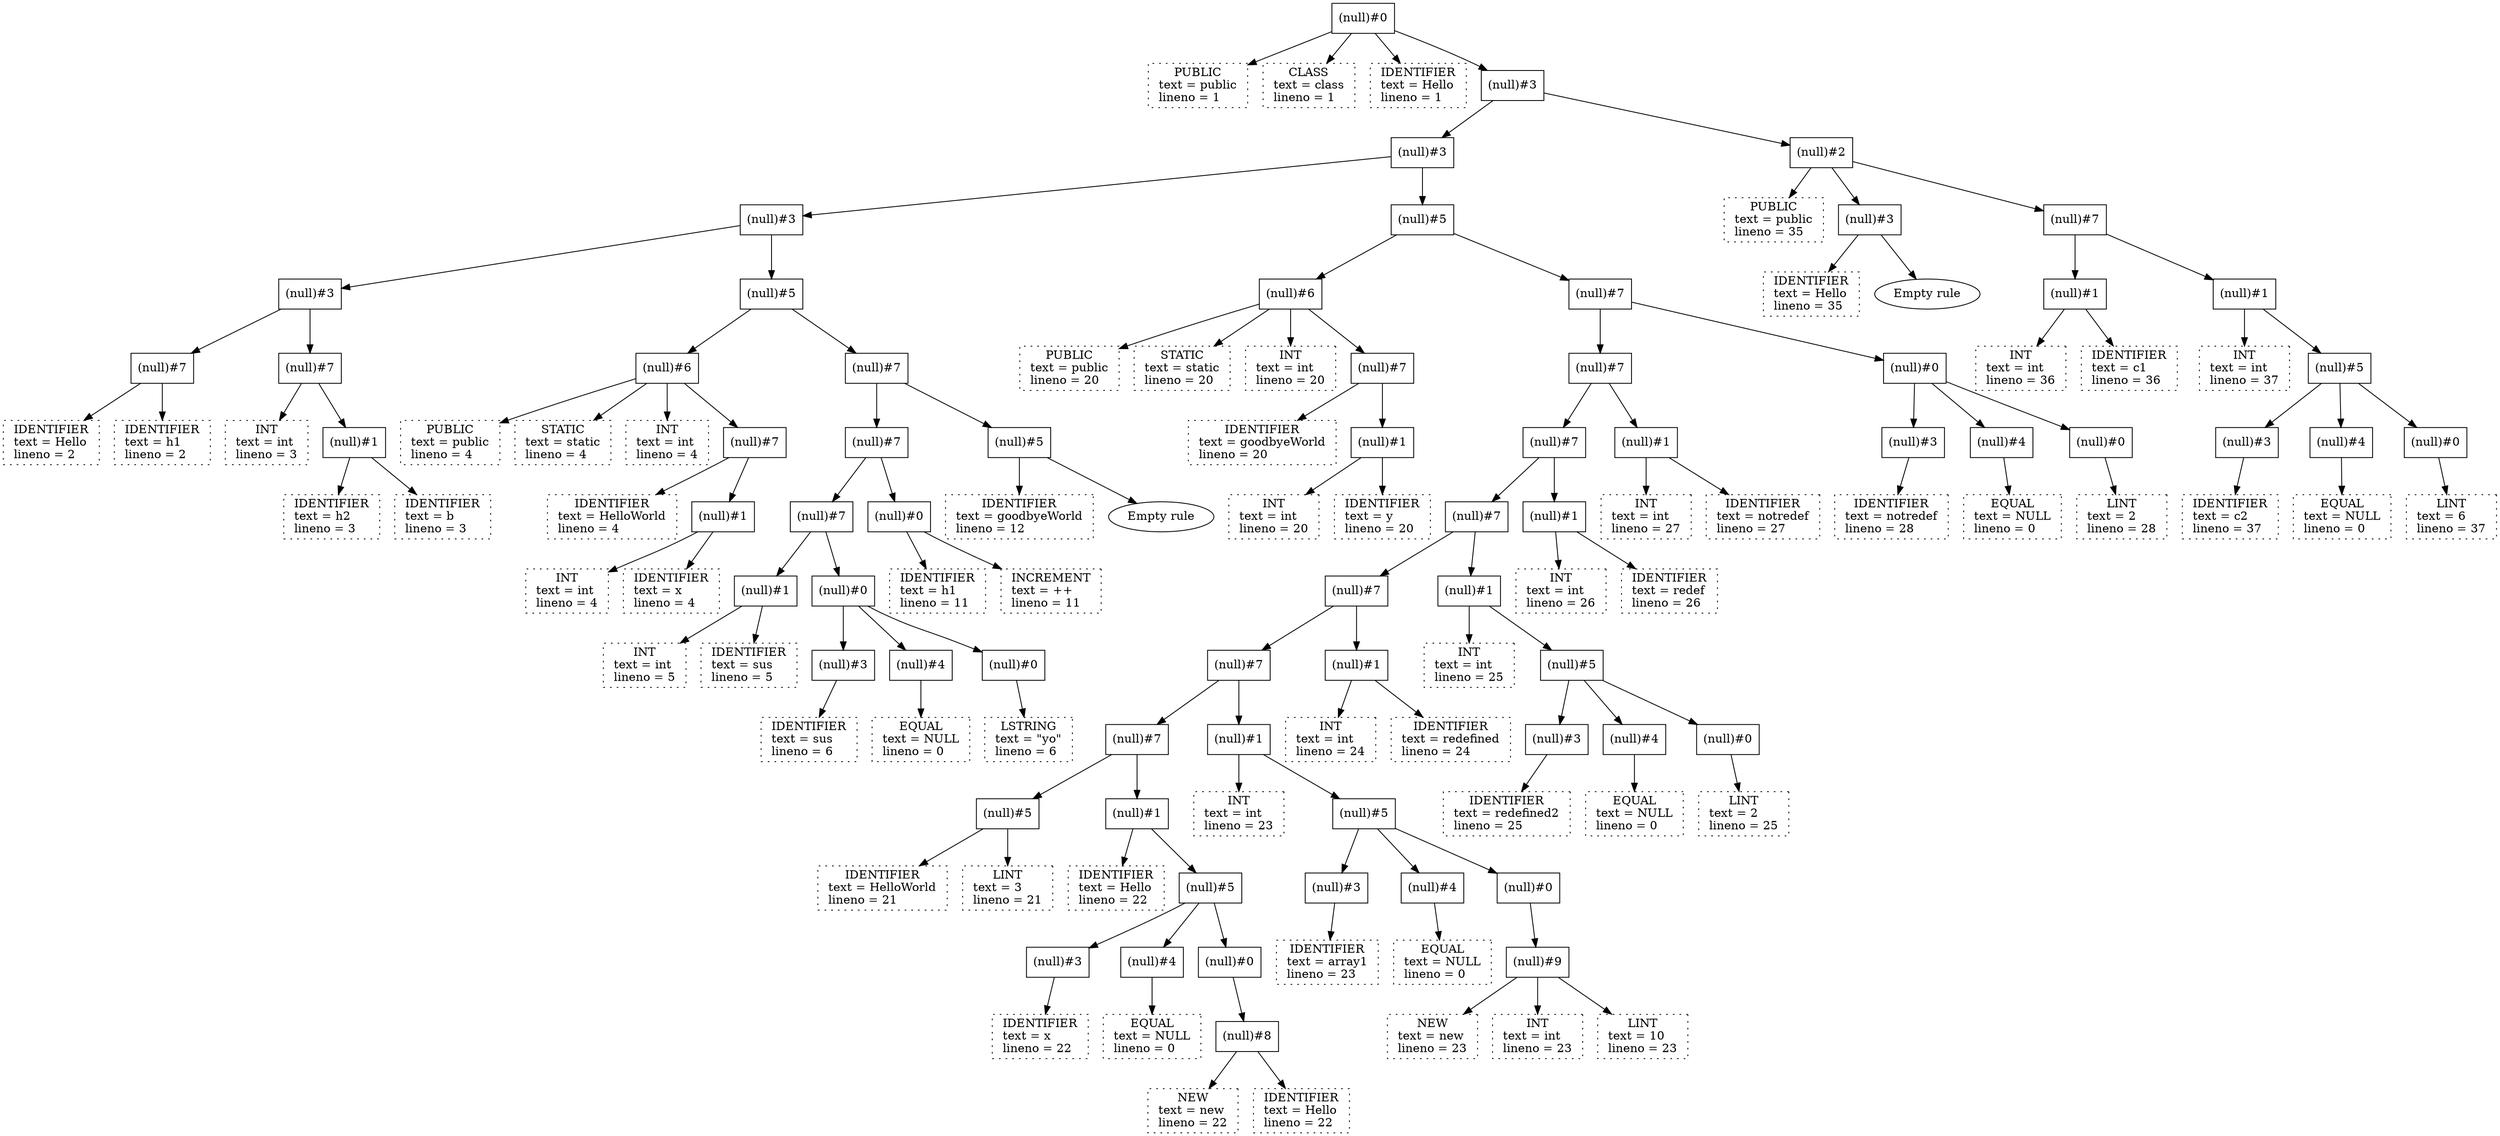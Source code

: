 digraph {
N173 [shape=box label="(null)#0"];
N173 -> N0;
N0 [shape=box style=dotted label=" PUBLIC \n text = public \l lineno = 1 \l"];
N173 -> N1;
N1 [shape=box style=dotted label=" CLASS \n text = class \l lineno = 1 \l"];
N173 -> N2;
N2 [shape=box style=dotted label=" IDENTIFIER \n text = Hello \l lineno = 1 \l"];
N173 -> N171;
N171 [shape=box label="(null)#3"];
N171 -> N146;
N146 [shape=box label="(null)#3"];
N146 -> N55;
N55 [shape=box label="(null)#3"];
N55 -> N15;
N15 [shape=box label="(null)#3"];
N15 -> N7;
N7 [shape=box label="(null)#7"];
N7 -> N4;
N4 [shape=box style=dotted label=" IDENTIFIER \n text = Hello \l lineno = 2 \l"];
N7 -> N5;
N5 [shape=box style=dotted label=" IDENTIFIER \n text = h1 \l lineno = 2 \l"];
N15 -> N14;
N14 [shape=box label="(null)#7"];
N14 -> N8;
N8 [shape=box style=dotted label=" INT \n text = int \l lineno = 3 \l"];
N14 -> N13;
N13 [shape=box label="(null)#1"];
N13 -> N9;
N9 [shape=box style=dotted label=" IDENTIFIER \n text = h2 \l lineno = 3 \l"];
N13 -> N11;
N11 [shape=box style=dotted label=" IDENTIFIER \n text = b \l lineno = 3 \l"];
N55 -> N54;
N54 [shape=box label="(null)#5"];
N54 -> N26;
N26 [shape=box label="(null)#6"];
N26 -> N16;
N16 [shape=box style=dotted label=" PUBLIC \n text = public \l lineno = 4 \l"];
N26 -> N17;
N17 [shape=box style=dotted label=" STATIC \n text = static \l lineno = 4 \l"];
N26 -> N18;
N18 [shape=box style=dotted label=" INT \n text = int \l lineno = 4 \l"];
N26 -> N25;
N25 [shape=box label="(null)#7"];
N25 -> N19;
N19 [shape=box style=dotted label=" IDENTIFIER \n text = HelloWorld \l lineno = 4 \l"];
N25 -> N24;
N24 [shape=box label="(null)#1"];
N24 -> N21;
N21 [shape=box style=dotted label=" INT \n text = int \l lineno = 4 \l"];
N24 -> N22;
N22 [shape=box style=dotted label=" IDENTIFIER \n text = x \l lineno = 4 \l"];
N54 -> N52;
N52 [shape=box label="(null)#7"];
N52 -> N46;
N46 [shape=box label="(null)#7"];
N46 -> N41;
N41 [shape=box label="(null)#7"];
N41 -> N31;
N31 [shape=box label="(null)#1"];
N31 -> N28;
N28 [shape=box style=dotted label=" INT \n text = int \l lineno = 5 \l"];
N31 -> N29;
N29 [shape=box style=dotted label=" IDENTIFIER \n text = sus \l lineno = 5 \l"];
N41 -> N40;
N40 [shape=box label="(null)#0"];
N40 -> N34;
N34 [shape=box label="(null)#3"];
N34 -> N32;
N32 [shape=box style=dotted label=" IDENTIFIER \n text = sus \l lineno = 6 \l"];
N40 -> N36;
N36 [shape=box label="(null)#4"];
N36 -> N35;
N35 [shape=box style=dotted label=" EQUAL \n text = NULL \l lineno = 0 \l"];
N40 -> N39;
N39 [shape=box label="(null)#0"];
N39 -> N37;
N37 [shape=box style=dotted label=" LSTRING \n text = \"yo\" \l lineno = 6 \l"];
N46 -> N44;
N44 [shape=box label="(null)#0"];
N44 -> N42;
N42 [shape=box style=dotted label=" IDENTIFIER \n text = h1 \l lineno = 11 \l"];
N44 -> N43;
N43 [shape=box style=dotted label=" INCREMENT \n text = ++ \l lineno = 11 \l"];
N52 -> N50;
N50 [shape=box label="(null)#5"];
N50 -> N47;
N47 [shape=box style=dotted label=" IDENTIFIER \n text = goodbyeWorld \l lineno = 12 \l"];
N50 -> N50174;
N50174 [label="Empty rule"];
N146 -> N145;
N145 [shape=box label="(null)#5"];
N145 -> N66;
N66 [shape=box label="(null)#6"];
N66 -> N56;
N56 [shape=box style=dotted label=" PUBLIC \n text = public \l lineno = 20 \l"];
N66 -> N57;
N57 [shape=box style=dotted label=" STATIC \n text = static \l lineno = 20 \l"];
N66 -> N58;
N58 [shape=box style=dotted label=" INT \n text = int \l lineno = 20 \l"];
N66 -> N65;
N65 [shape=box label="(null)#7"];
N65 -> N59;
N59 [shape=box style=dotted label=" IDENTIFIER \n text = goodbyeWorld \l lineno = 20 \l"];
N65 -> N64;
N64 [shape=box label="(null)#1"];
N64 -> N61;
N61 [shape=box style=dotted label=" INT \n text = int \l lineno = 20 \l"];
N64 -> N62;
N62 [shape=box style=dotted label=" IDENTIFIER \n text = y \l lineno = 20 \l"];
N145 -> N143;
N143 [shape=box label="(null)#7"];
N143 -> N133;
N133 [shape=box label="(null)#7"];
N133 -> N128;
N128 [shape=box label="(null)#7"];
N128 -> N123;
N123 [shape=box label="(null)#7"];
N123 -> N111;
N111 [shape=box label="(null)#7"];
N111 -> N106;
N106 [shape=box label="(null)#7"];
N106 -> N89;
N89 [shape=box label="(null)#7"];
N89 -> N72;
N72 [shape=box label="(null)#5"];
N72 -> N68;
N68 [shape=box style=dotted label=" IDENTIFIER \n text = HelloWorld \l lineno = 21 \l"];
N72 -> N70;
N70 [shape=box style=dotted label=" LINT \n text = 3 \l lineno = 21 \l"];
N89 -> N88;
N88 [shape=box label="(null)#1"];
N88 -> N74;
N74 [shape=box style=dotted label=" IDENTIFIER \n text = Hello \l lineno = 22 \l"];
N88 -> N86;
N86 [shape=box label="(null)#5"];
N86 -> N85;
N85 [shape=box label="(null)#3"];
N85 -> N75;
N75 [shape=box style=dotted label=" IDENTIFIER \n text = x \l lineno = 22 \l"];
N86 -> N78;
N78 [shape=box label="(null)#4"];
N78 -> N77;
N77 [shape=box style=dotted label=" EQUAL \n text = NULL \l lineno = 0 \l"];
N86 -> N84;
N84 [shape=box label="(null)#0"];
N84 -> N83;
N83 [shape=box label="(null)#8"];
N83 -> N79;
N79 [shape=box style=dotted label=" NEW \n text = new \l lineno = 22 \l"];
N83 -> N80;
N80 [shape=box style=dotted label=" IDENTIFIER \n text = Hello \l lineno = 22 \l"];
N106 -> N105;
N105 [shape=box label="(null)#1"];
N105 -> N90;
N90 [shape=box style=dotted label=" INT \n text = int \l lineno = 23 \l"];
N105 -> N103;
N103 [shape=box label="(null)#5"];
N103 -> N102;
N102 [shape=box label="(null)#3"];
N102 -> N91;
N91 [shape=box style=dotted label=" IDENTIFIER \n text = array1 \l lineno = 23 \l"];
N103 -> N94;
N94 [shape=box label="(null)#4"];
N94 -> N93;
N93 [shape=box style=dotted label=" EQUAL \n text = NULL \l lineno = 0 \l"];
N103 -> N101;
N101 [shape=box label="(null)#0"];
N101 -> N100;
N100 [shape=box label="(null)#9"];
N100 -> N95;
N95 [shape=box style=dotted label=" NEW \n text = new \l lineno = 23 \l"];
N100 -> N96;
N96 [shape=box style=dotted label=" INT \n text = int \l lineno = 23 \l"];
N100 -> N98;
N98 [shape=box style=dotted label=" LINT \n text = 10 \l lineno = 23 \l"];
N111 -> N110;
N110 [shape=box label="(null)#1"];
N110 -> N107;
N107 [shape=box style=dotted label=" INT \n text = int \l lineno = 24 \l"];
N110 -> N108;
N108 [shape=box style=dotted label=" IDENTIFIER \n text = redefined \l lineno = 24 \l"];
N123 -> N122;
N122 [shape=box label="(null)#1"];
N122 -> N112;
N112 [shape=box style=dotted label=" INT \n text = int \l lineno = 25 \l"];
N122 -> N121;
N121 [shape=box label="(null)#5"];
N121 -> N120;
N120 [shape=box label="(null)#3"];
N120 -> N113;
N113 [shape=box style=dotted label=" IDENTIFIER \n text = redefined2 \l lineno = 25 \l"];
N121 -> N116;
N116 [shape=box label="(null)#4"];
N116 -> N115;
N115 [shape=box style=dotted label=" EQUAL \n text = NULL \l lineno = 0 \l"];
N121 -> N119;
N119 [shape=box label="(null)#0"];
N119 -> N117;
N117 [shape=box style=dotted label=" LINT \n text = 2 \l lineno = 25 \l"];
N128 -> N127;
N127 [shape=box label="(null)#1"];
N127 -> N124;
N124 [shape=box style=dotted label=" INT \n text = int \l lineno = 26 \l"];
N127 -> N125;
N125 [shape=box style=dotted label=" IDENTIFIER \n text = redef \l lineno = 26 \l"];
N133 -> N132;
N132 [shape=box label="(null)#1"];
N132 -> N129;
N129 [shape=box style=dotted label=" INT \n text = int \l lineno = 27 \l"];
N132 -> N130;
N130 [shape=box style=dotted label=" IDENTIFIER \n text = notredef \l lineno = 27 \l"];
N143 -> N142;
N142 [shape=box label="(null)#0"];
N142 -> N136;
N136 [shape=box label="(null)#3"];
N136 -> N134;
N134 [shape=box style=dotted label=" IDENTIFIER \n text = notredef \l lineno = 28 \l"];
N142 -> N138;
N138 [shape=box label="(null)#4"];
N138 -> N137;
N137 [shape=box style=dotted label=" EQUAL \n text = NULL \l lineno = 0 \l"];
N142 -> N141;
N141 [shape=box label="(null)#0"];
N141 -> N139;
N139 [shape=box style=dotted label=" LINT \n text = 2 \l lineno = 28 \l"];
N171 -> N170;
N170 [shape=box label="(null)#2"];
N170 -> N147;
N147 [shape=box style=dotted label=" PUBLIC \n text = public \l lineno = 35 \l"];
N170 -> N151;
N151 [shape=box label="(null)#3"];
N151 -> N148;
N148 [shape=box style=dotted label=" IDENTIFIER \n text = Hello \l lineno = 35 \l"];
N151 -> N151175;
N151175 [label="Empty rule"];
N170 -> N168;
N168 [shape=box label="(null)#7"];
N168 -> N156;
N156 [shape=box label="(null)#1"];
N156 -> N153;
N153 [shape=box style=dotted label=" INT \n text = int \l lineno = 36 \l"];
N156 -> N154;
N154 [shape=box style=dotted label=" IDENTIFIER \n text = c1 \l lineno = 36 \l"];
N168 -> N167;
N167 [shape=box label="(null)#1"];
N167 -> N157;
N157 [shape=box style=dotted label=" INT \n text = int \l lineno = 37 \l"];
N167 -> N166;
N166 [shape=box label="(null)#5"];
N166 -> N165;
N165 [shape=box label="(null)#3"];
N165 -> N158;
N158 [shape=box style=dotted label=" IDENTIFIER \n text = c2 \l lineno = 37 \l"];
N166 -> N161;
N161 [shape=box label="(null)#4"];
N161 -> N160;
N160 [shape=box style=dotted label=" EQUAL \n text = NULL \l lineno = 0 \l"];
N166 -> N164;
N164 [shape=box label="(null)#0"];
N164 -> N162;
N162 [shape=box style=dotted label=" LINT \n text = 6 \l lineno = 37 \l"];
}
